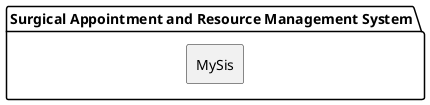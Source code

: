@startuml

package "Surgical Appointment and Resource Management System" {
   rectangle "MySis" as Admin

@enduml